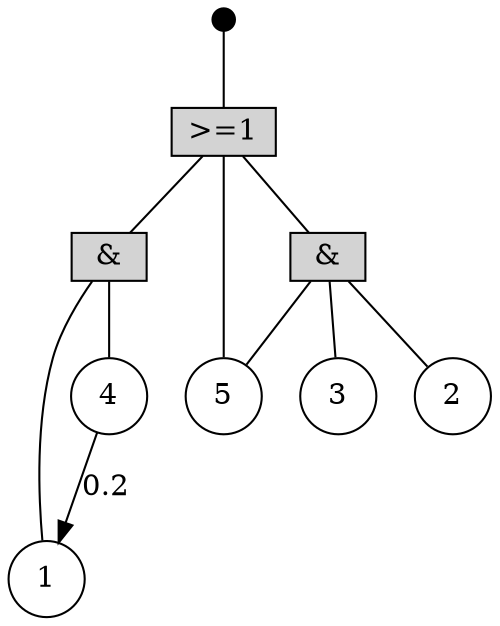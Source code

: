 digraph G {
0 [shape=point, style=filled, width=0.15, label="TOP"]; 0 -> 8 [style=filled, dir=none];8 [shape=box, style=filled, height=0.25, width=0.5, label=">=1"];8 -> 7 [style=filled, dir=none];8 -> 6 [style=filled, dir=none];8 -> 1 [style=filled, dir=none];
1 [shape=circle, height=0.25, width=0.25, label="5"];
2 [shape=circle, height=0.25, width=0.25, label="4"];
3 [shape=circle, height=0.25, width=0.25, label="1"];
4 [shape=circle, height=0.25, width=0.25, label="3"];
6 [shape=box, style=filled, height=0.25, width=0.5, label="&"];6 -> 5 [style=filled, dir=none];6 -> 4 [style=filled, dir=none];6 -> 1 [style=filled, dir=none];
7 [shape=box, style=filled, height=0.25, width=0.5, label="&"];7 -> 3 [style=filled, dir=none];7 -> 2 [style=filled, dir=none];
5 [shape=circle, height=0.25, width=0.25, label="2"];
2 -> 3 [style=filled, dir=forward, label="0.2"];

}